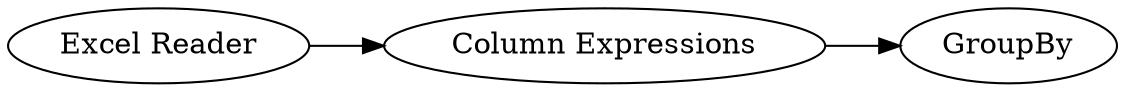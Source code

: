 digraph {
	2 -> 3
	1 -> 2
	1 [label="Excel Reader"]
	3 [label=GroupBy]
	2 [label="Column Expressions"]
	rankdir=LR
}

